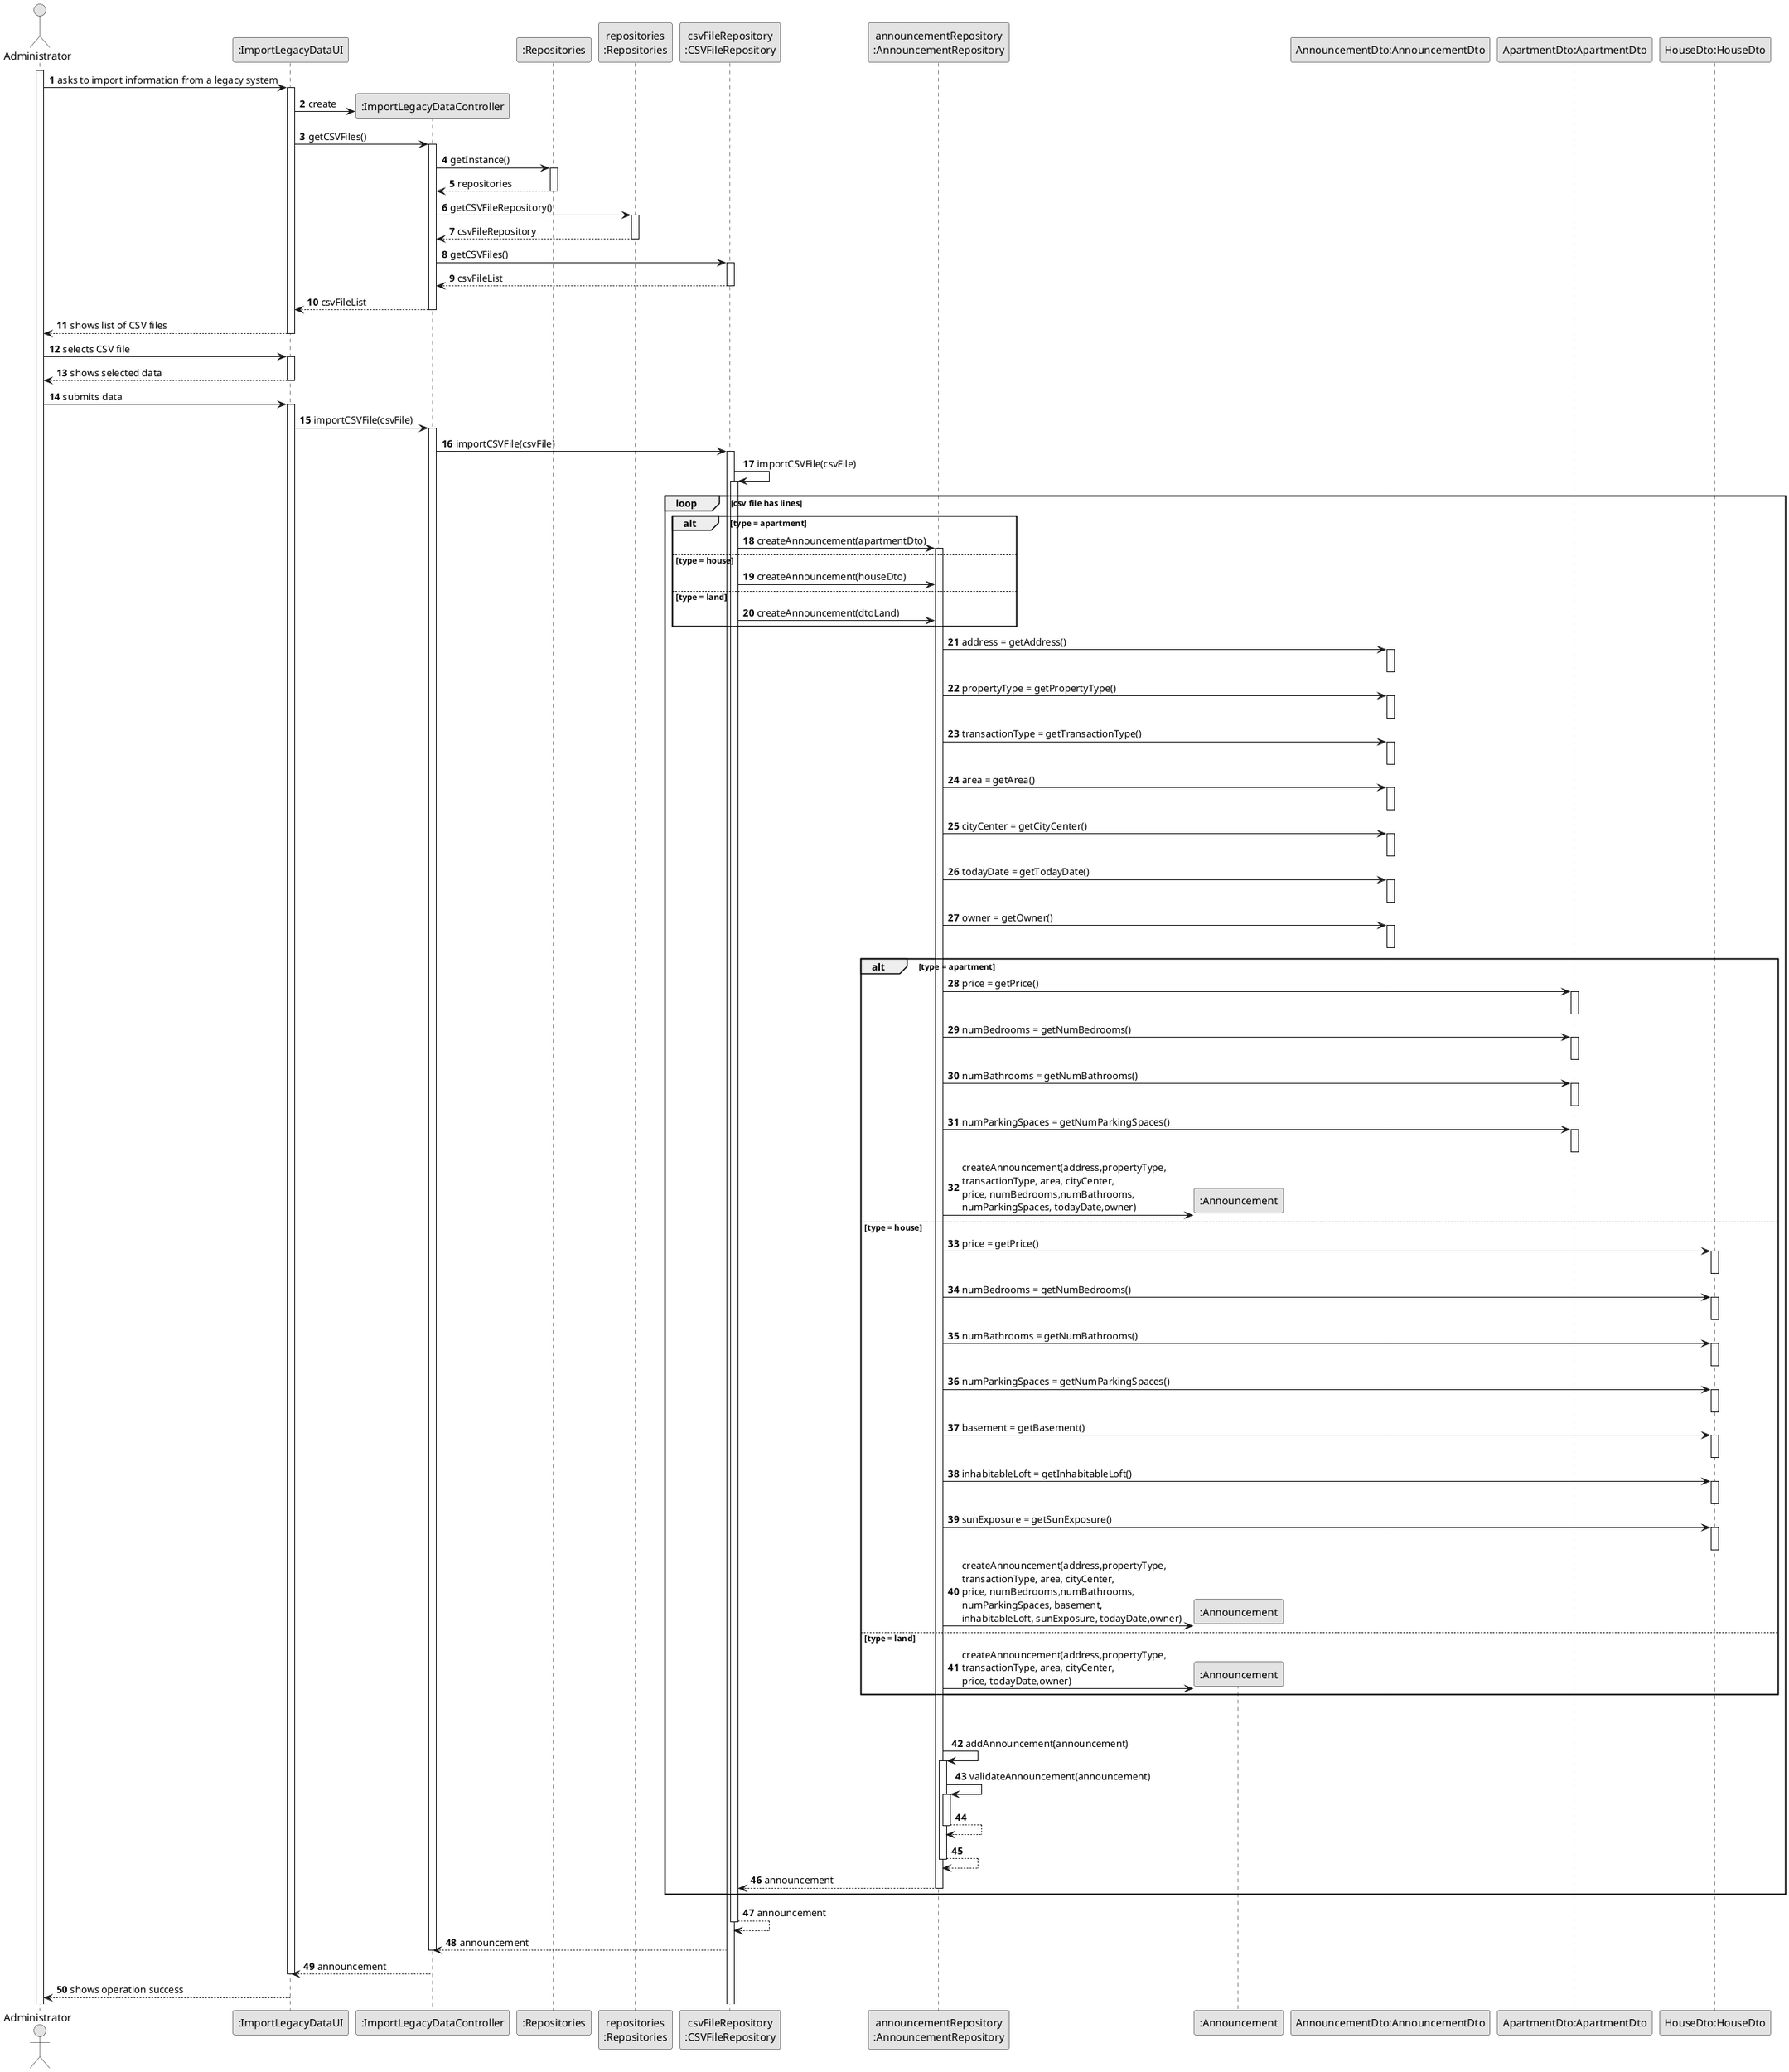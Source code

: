 @startuml
skinparam monochrome true
skinparam packageStyle rectangle
skinparam shadowing false

autonumber

'hide footbox

actor "Administrator" as ADM
participant ":ImportLegacyDataUI" as UI
participant ":ImportLegacyDataController" as CTRL
participant ":Repositories" as RepositorySingleton
participant "repositories\n:Repositories" as PLAT
participant "csvFileRepository\n:CSVFileRepository" as CSVFileRepository
participant "announcementRepository\n:AnnouncementRepository" as AnnouncementRepository
participant ":Announcement" as Announcement
participant "AnnouncementDto:AnnouncementDto" as DTO_Announcement
participant "ApartmentDto:ApartmentDto" as DTO_Apart
participant "HouseDto:HouseDto" as DTO_House


activate ADM

    ADM -> UI : asks to import information from a legacy system
    activate UI

    UI -> CTRL** : create
    UI -> CTRL : getCSVFiles()
    activate CTRL

        CTRL -> RepositorySingleton : getInstance()
        activate RepositorySingleton

            RepositorySingleton --> CTRL: repositories
        deactivate RepositorySingleton

        CTRL -> PLAT : getCSVFileRepository()
        activate PLAT

            PLAT --> CTRL : csvFileRepository
        deactivate PLAT

        CTRL -> CSVFileRepository : getCSVFiles()
        activate CSVFileRepository

            CSVFileRepository --> CTRL : csvFileList
        deactivate CSVFileRepository

        CTRL --> UI : csvFileList
    deactivate CTRL

    UI --> ADM : shows list of CSV files
    deactivate UI

    ADM -> UI : selects CSV file
    activate UI

        UI --> ADM : shows selected data
    deactivate UI

    ADM -> UI : submits data
    activate UI

        UI -> CTRL : importCSVFile(csvFile)
        activate CTRL

            CTRL -> CSVFileRepository : importCSVFile(csvFile)
            activate CSVFileRepository

                CSVFileRepository -> CSVFileRepository : importCSVFile(csvFile)
                activate CSVFileRepository

                loop csv file has lines

                        alt type = apartment
                            CSVFileRepository -> AnnouncementRepository : createAnnouncement(apartmentDto)
                            activate AnnouncementRepository
                            else type = house
                            CSVFileRepository -> AnnouncementRepository : createAnnouncement(houseDto)
                            else type = land
                            CSVFileRepository -> AnnouncementRepository : createAnnouncement(dtoLand)
                        end alt

                        AnnouncementRepository -> DTO_Announcement : address = getAddress()
                        activate DTO_Announcement
                        deactivate DTO_Announcement

                        AnnouncementRepository -> DTO_Announcement : propertyType = getPropertyType()
                        activate DTO_Announcement
                        deactivate DTO_Announcement

                        AnnouncementRepository -> DTO_Announcement : transactionType = getTransactionType()
                        activate DTO_Announcement
                        deactivate DTO_Announcement

                        AnnouncementRepository -> DTO_Announcement : area = getArea()
                        activate DTO_Announcement
                        deactivate DTO_Announcement

                        AnnouncementRepository -> DTO_Announcement : cityCenter = getCityCenter()
                        activate DTO_Announcement
                        deactivate DTO_Announcement

                        AnnouncementRepository -> DTO_Announcement : todayDate = getTodayDate()
                        activate DTO_Announcement
                        deactivate DTO_Announcement

                        AnnouncementRepository -> DTO_Announcement : owner = getOwner()
                        activate DTO_Announcement
                        deactivate DTO_Announcement

                        alt type = apartment

                            AnnouncementRepository -> DTO_Apart : price = getPrice()
                            activate DTO_Apart
                            deactivate DTO_Apart

                            AnnouncementRepository -> DTO_Apart : numBedrooms = getNumBedrooms()
                            activate DTO_Apart
                            deactivate DTO_Apart

                            AnnouncementRepository -> DTO_Apart : numBathrooms = getNumBathrooms()
                            activate DTO_Apart
                            deactivate DTO_Apart

                            AnnouncementRepository -> DTO_Apart : numParkingSpaces = getNumParkingSpaces()
                            activate DTO_Apart
                            deactivate DTO_Apart

                            AnnouncementRepository -> Announcement** : createAnnouncement(address,propertyType,\ntransactionType, area, cityCenter, \nprice, numBedrooms,numBathrooms,\nnumParkingSpaces, todayDate,owner)

                            else type = house

                                AnnouncementRepository -> DTO_House : price = getPrice()
                                activate DTO_House
                                deactivate DTO_House

                                AnnouncementRepository -> DTO_House : numBedrooms = getNumBedrooms()
                                activate DTO_House
                                deactivate DTO_House

                                AnnouncementRepository -> DTO_House : numBathrooms = getNumBathrooms()
                                activate DTO_House
                                deactivate DTO_House

                                AnnouncementRepository -> DTO_House : numParkingSpaces = getNumParkingSpaces()
                                activate DTO_House
                                deactivate DTO_House

                                AnnouncementRepository -> DTO_House : basement = getBasement()
                                activate DTO_House
                                deactivate DTO_House

                                AnnouncementRepository -> DTO_House : inhabitableLoft = getInhabitableLoft()
                                activate DTO_House
                                deactivate DTO_House

                                AnnouncementRepository -> DTO_House : sunExposure = getSunExposure()
                                activate DTO_House
                                deactivate DTO_House

                                AnnouncementRepository -> Announcement** : createAnnouncement(address,propertyType,\ntransactionType, area, cityCenter, \nprice, numBedrooms,numBathrooms,\nnumParkingSpaces, basement,\ninhabitableLoft, sunExposure, todayDate,owner)

                            else type = land

                                AnnouncementRepository -> Announcement** : createAnnouncement(address,propertyType,\ntransactionType, area, cityCenter, \nprice, todayDate,owner)
                        end alt

                        |||
                        |||

                        AnnouncementRepository -> AnnouncementRepository: addAnnouncement(announcement)
                        activate AnnouncementRepository

                            AnnouncementRepository -> AnnouncementRepository: validateAnnouncement(announcement)

                            activate AnnouncementRepository
                                AnnouncementRepository --> AnnouncementRepository
                            deactivate AnnouncementRepository

                            AnnouncementRepository --> AnnouncementRepository
                        deactivate AnnouncementRepository

                        AnnouncementRepository --> CSVFileRepository : announcement
                    deactivate AnnouncementRepository
                end

                CSVFileRepository --> CSVFileRepository : announcement
            deactivate CSVFileRepository

            CSVFileRepository --> CTRL : announcement
        deactivate CTRL

        CTRL --> UI : announcement
    deactivate UI

    UI --> ADM : shows operation success




@enduml